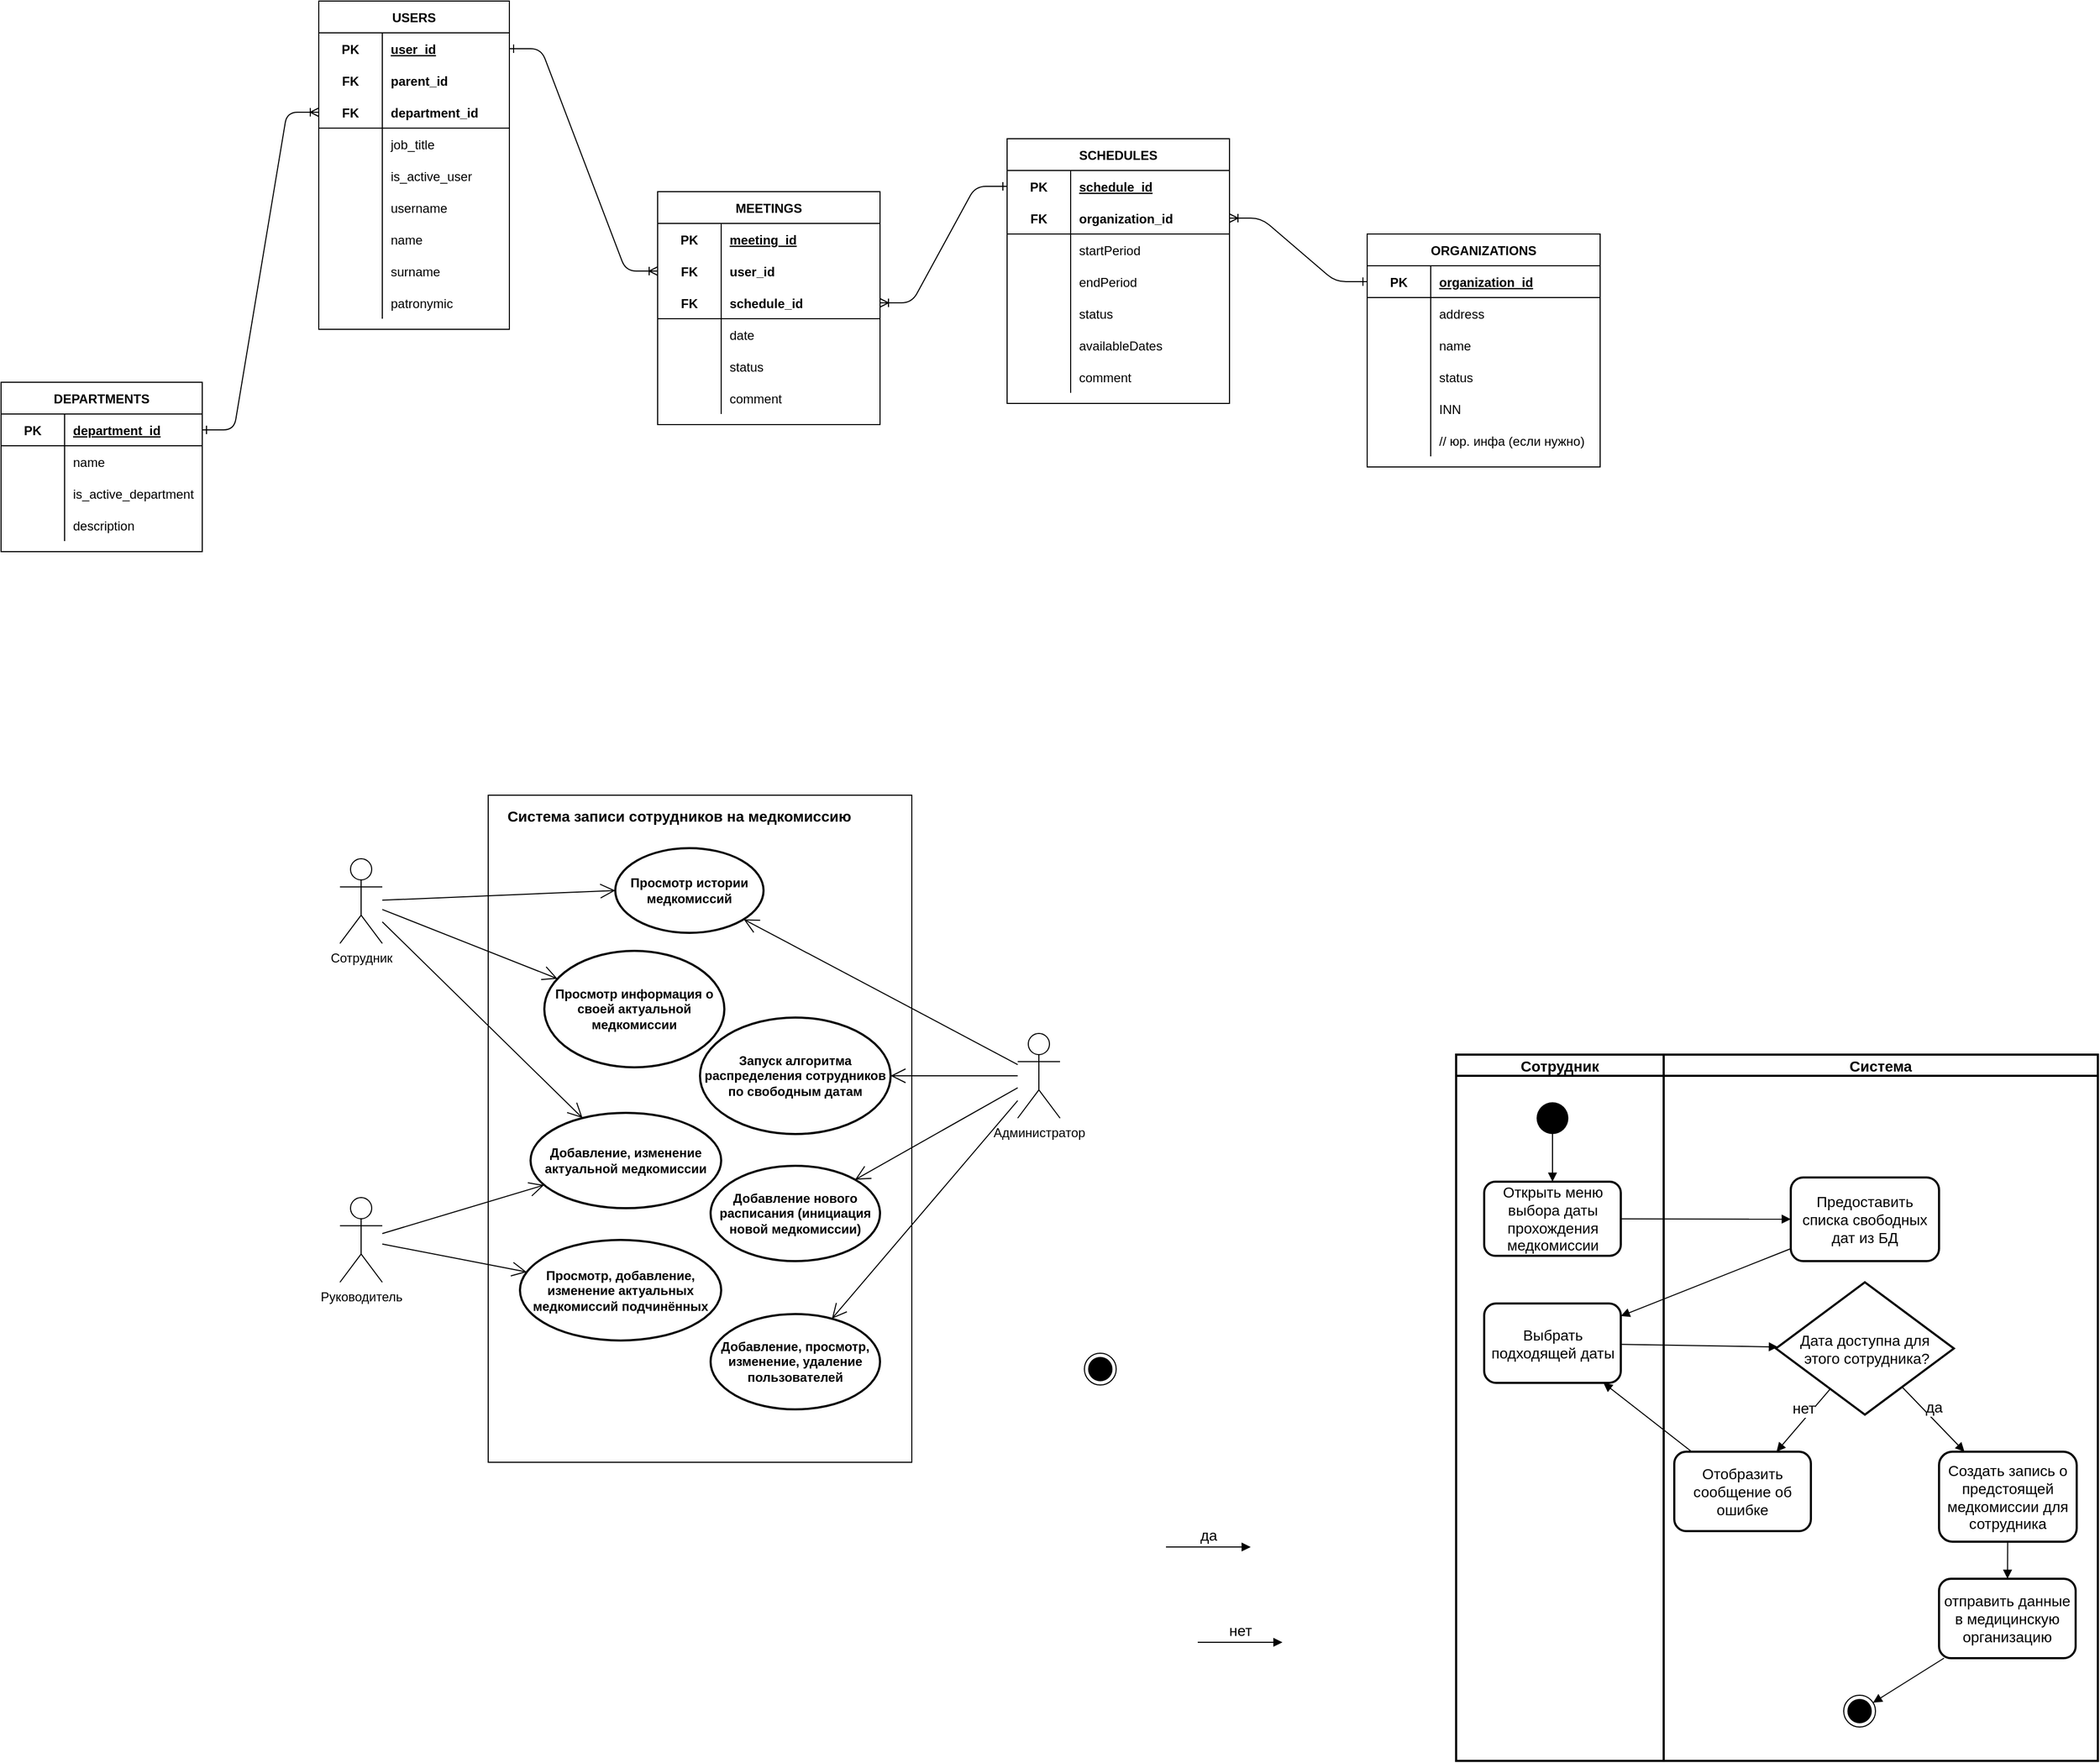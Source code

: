 <mxfile version="13.9.9" type="device"><diagram id="ElhakjllppXlkZCJbJTX" name="database"><mxGraphModel dx="1964" dy="1414" grid="1" gridSize="10" guides="1" tooltips="1" connect="1" arrows="1" fold="1" page="0" pageScale="1" pageWidth="827" pageHeight="1169" math="0" shadow="0"><root><mxCell id="0"/><mxCell id="1" parent="0"/><mxCell id="yCAIWygXf06yg3r5KjNy-1" value="USERS" style="shape=table;startSize=30;container=1;collapsible=1;childLayout=tableLayout;fixedRows=1;rowLines=0;fontStyle=1;align=center;resizeLast=1;perimeterSpacing=0;strokeWidth=1;" parent="1" vertex="1"><mxGeometry x="-40" y="-270" width="180" height="310" as="geometry"/></mxCell><mxCell id="yCAIWygXf06yg3r5KjNy-2" value="" style="shape=partialRectangle;collapsible=0;dropTarget=0;pointerEvents=0;fillColor=none;top=0;left=0;bottom=0;right=0;points=[[0,0.5],[1,0.5]];portConstraint=eastwest;" parent="yCAIWygXf06yg3r5KjNy-1" vertex="1"><mxGeometry y="30" width="180" height="30" as="geometry"/></mxCell><mxCell id="yCAIWygXf06yg3r5KjNy-3" value="PK" style="shape=partialRectangle;connectable=0;fillColor=none;top=0;left=0;bottom=0;right=0;fontStyle=1;overflow=hidden;" parent="yCAIWygXf06yg3r5KjNy-2" vertex="1"><mxGeometry width="60" height="30" as="geometry"/></mxCell><mxCell id="yCAIWygXf06yg3r5KjNy-4" value="user_id" style="shape=partialRectangle;connectable=0;fillColor=none;top=0;left=0;bottom=0;right=0;align=left;spacingLeft=6;fontStyle=5;overflow=hidden;" parent="yCAIWygXf06yg3r5KjNy-2" vertex="1"><mxGeometry x="60" width="120" height="30" as="geometry"/></mxCell><mxCell id="yCAIWygXf06yg3r5KjNy-123" value="" style="shape=partialRectangle;collapsible=0;dropTarget=0;pointerEvents=0;fillColor=none;top=0;left=0;bottom=0;right=0;points=[[0,0.5],[1,0.5]];portConstraint=eastwest;" parent="yCAIWygXf06yg3r5KjNy-1" vertex="1"><mxGeometry y="60" width="180" height="30" as="geometry"/></mxCell><mxCell id="yCAIWygXf06yg3r5KjNy-124" value="FK" style="shape=partialRectangle;connectable=0;fillColor=none;top=0;left=0;bottom=0;right=0;fontStyle=1;overflow=hidden;" parent="yCAIWygXf06yg3r5KjNy-123" vertex="1"><mxGeometry width="60" height="30" as="geometry"/></mxCell><mxCell id="yCAIWygXf06yg3r5KjNy-125" value="parent_id" style="shape=partialRectangle;connectable=0;fillColor=none;top=0;left=0;bottom=0;right=0;align=left;spacingLeft=6;fontStyle=1;overflow=hidden;" parent="yCAIWygXf06yg3r5KjNy-123" vertex="1"><mxGeometry x="60" width="120" height="30" as="geometry"/></mxCell><mxCell id="yCAIWygXf06yg3r5KjNy-135" value="" style="shape=partialRectangle;collapsible=0;dropTarget=0;pointerEvents=0;fillColor=none;top=0;left=0;bottom=0;right=0;points=[[0,0.5],[1,0.5]];portConstraint=eastwest;" parent="yCAIWygXf06yg3r5KjNy-1" vertex="1"><mxGeometry y="90" width="180" height="30" as="geometry"/></mxCell><mxCell id="yCAIWygXf06yg3r5KjNy-136" value="FK" style="shape=partialRectangle;connectable=0;fillColor=none;top=0;left=0;bottom=0;right=0;fontStyle=1;overflow=hidden;" parent="yCAIWygXf06yg3r5KjNy-135" vertex="1"><mxGeometry width="60" height="30" as="geometry"/></mxCell><mxCell id="yCAIWygXf06yg3r5KjNy-137" value="department_id" style="shape=partialRectangle;connectable=0;fillColor=none;top=0;left=0;bottom=0;right=0;align=left;spacingLeft=6;fontStyle=1;overflow=hidden;" parent="yCAIWygXf06yg3r5KjNy-135" vertex="1"><mxGeometry x="60" width="120" height="30" as="geometry"/></mxCell><mxCell id="yCAIWygXf06yg3r5KjNy-8" value="" style="shape=partialRectangle;collapsible=0;dropTarget=0;pointerEvents=0;fillColor=none;top=1;left=0;bottom=0;right=0;points=[[0,0.5],[1,0.5]];portConstraint=eastwest;strokeWidth=1;" parent="yCAIWygXf06yg3r5KjNy-1" vertex="1"><mxGeometry y="120" width="180" height="30" as="geometry"/></mxCell><mxCell id="yCAIWygXf06yg3r5KjNy-9" value="" style="shape=partialRectangle;connectable=0;fillColor=none;top=0;left=0;bottom=0;right=0;editable=1;overflow=hidden;" parent="yCAIWygXf06yg3r5KjNy-8" vertex="1"><mxGeometry width="60" height="30" as="geometry"/></mxCell><mxCell id="yCAIWygXf06yg3r5KjNy-10" value="job_title" style="shape=partialRectangle;connectable=0;fillColor=none;top=0;left=0;bottom=0;right=0;align=left;spacingLeft=6;overflow=hidden;" parent="yCAIWygXf06yg3r5KjNy-8" vertex="1"><mxGeometry x="60" width="120" height="30" as="geometry"/></mxCell><mxCell id="yCAIWygXf06yg3r5KjNy-138" value="" style="shape=partialRectangle;collapsible=0;dropTarget=0;pointerEvents=0;fillColor=none;top=0;left=0;bottom=0;right=0;points=[[0,0.5],[1,0.5]];portConstraint=eastwest;strokeWidth=1;" parent="yCAIWygXf06yg3r5KjNy-1" vertex="1"><mxGeometry y="150" width="180" height="30" as="geometry"/></mxCell><mxCell id="yCAIWygXf06yg3r5KjNy-139" value="" style="shape=partialRectangle;connectable=0;fillColor=none;top=0;left=0;bottom=0;right=0;editable=1;overflow=hidden;" parent="yCAIWygXf06yg3r5KjNy-138" vertex="1"><mxGeometry width="60" height="30" as="geometry"/></mxCell><mxCell id="yCAIWygXf06yg3r5KjNy-140" value="is_active_user" style="shape=partialRectangle;connectable=0;fillColor=none;top=0;left=0;bottom=0;right=0;align=left;spacingLeft=6;overflow=hidden;" parent="yCAIWygXf06yg3r5KjNy-138" vertex="1"><mxGeometry x="60" width="120" height="30" as="geometry"/></mxCell><mxCell id="yCAIWygXf06yg3r5KjNy-132" value="" style="shape=partialRectangle;collapsible=0;dropTarget=0;pointerEvents=0;fillColor=none;top=0;left=0;bottom=0;right=0;points=[[0,0.5],[1,0.5]];portConstraint=eastwest;strokeWidth=1;" parent="yCAIWygXf06yg3r5KjNy-1" vertex="1"><mxGeometry y="180" width="180" height="30" as="geometry"/></mxCell><mxCell id="yCAIWygXf06yg3r5KjNy-133" value="" style="shape=partialRectangle;connectable=0;fillColor=none;top=0;left=0;bottom=0;right=0;editable=1;overflow=hidden;" parent="yCAIWygXf06yg3r5KjNy-132" vertex="1"><mxGeometry width="60" height="30" as="geometry"/></mxCell><mxCell id="yCAIWygXf06yg3r5KjNy-134" value="username" style="shape=partialRectangle;connectable=0;fillColor=none;top=0;left=0;bottom=0;right=0;align=left;spacingLeft=6;overflow=hidden;" parent="yCAIWygXf06yg3r5KjNy-132" vertex="1"><mxGeometry x="60" width="120" height="30" as="geometry"/></mxCell><mxCell id="yCAIWygXf06yg3r5KjNy-11" value="" style="shape=partialRectangle;collapsible=0;dropTarget=0;pointerEvents=0;fillColor=none;top=0;left=0;bottom=0;right=0;points=[[0,0.5],[1,0.5]];portConstraint=eastwest;" parent="yCAIWygXf06yg3r5KjNy-1" vertex="1"><mxGeometry y="210" width="180" height="30" as="geometry"/></mxCell><mxCell id="yCAIWygXf06yg3r5KjNy-12" value="" style="shape=partialRectangle;connectable=0;fillColor=none;top=0;left=0;bottom=0;right=0;editable=1;overflow=hidden;" parent="yCAIWygXf06yg3r5KjNy-11" vertex="1"><mxGeometry width="60" height="30" as="geometry"/></mxCell><mxCell id="yCAIWygXf06yg3r5KjNy-13" value="name" style="shape=partialRectangle;connectable=0;fillColor=none;top=0;left=0;bottom=0;right=0;align=left;spacingLeft=6;overflow=hidden;" parent="yCAIWygXf06yg3r5KjNy-11" vertex="1"><mxGeometry x="60" width="120" height="30" as="geometry"/></mxCell><mxCell id="yCAIWygXf06yg3r5KjNy-14" value="" style="shape=partialRectangle;collapsible=0;dropTarget=0;pointerEvents=0;fillColor=none;top=0;left=0;bottom=0;right=0;points=[[0,0.5],[1,0.5]];portConstraint=eastwest;" parent="yCAIWygXf06yg3r5KjNy-1" vertex="1"><mxGeometry y="240" width="180" height="30" as="geometry"/></mxCell><mxCell id="yCAIWygXf06yg3r5KjNy-15" value="" style="shape=partialRectangle;connectable=0;fillColor=none;top=0;left=0;bottom=0;right=0;editable=1;overflow=hidden;" parent="yCAIWygXf06yg3r5KjNy-14" vertex="1"><mxGeometry width="60" height="30" as="geometry"/></mxCell><mxCell id="yCAIWygXf06yg3r5KjNy-16" value="surname" style="shape=partialRectangle;connectable=0;fillColor=none;top=0;left=0;bottom=0;right=0;align=left;spacingLeft=6;overflow=hidden;" parent="yCAIWygXf06yg3r5KjNy-14" vertex="1"><mxGeometry x="60" width="120" height="30" as="geometry"/></mxCell><mxCell id="yCAIWygXf06yg3r5KjNy-17" value="" style="shape=partialRectangle;collapsible=0;dropTarget=0;pointerEvents=0;fillColor=none;top=0;left=0;bottom=0;right=0;points=[[0,0.5],[1,0.5]];portConstraint=eastwest;" parent="yCAIWygXf06yg3r5KjNy-1" vertex="1"><mxGeometry y="270" width="180" height="30" as="geometry"/></mxCell><mxCell id="yCAIWygXf06yg3r5KjNy-18" value="" style="shape=partialRectangle;connectable=0;fillColor=none;top=0;left=0;bottom=0;right=0;editable=1;overflow=hidden;" parent="yCAIWygXf06yg3r5KjNy-17" vertex="1"><mxGeometry width="60" height="30" as="geometry"/></mxCell><mxCell id="yCAIWygXf06yg3r5KjNy-19" value="patronymic" style="shape=partialRectangle;connectable=0;fillColor=none;top=0;left=0;bottom=0;right=0;align=left;spacingLeft=6;overflow=hidden;" parent="yCAIWygXf06yg3r5KjNy-17" vertex="1"><mxGeometry x="60" width="120" height="30" as="geometry"/></mxCell><mxCell id="yCAIWygXf06yg3r5KjNy-20" value="MEETINGS" style="shape=table;startSize=30;container=1;collapsible=1;childLayout=tableLayout;fixedRows=1;rowLines=0;fontStyle=1;align=center;resizeLast=1;" parent="1" vertex="1"><mxGeometry x="280" y="-90" width="210" height="220" as="geometry"/></mxCell><mxCell id="yCAIWygXf06yg3r5KjNy-21" value="" style="shape=partialRectangle;collapsible=0;dropTarget=0;pointerEvents=0;fillColor=none;top=0;left=0;bottom=0;right=0;points=[[0,0.5],[1,0.5]];portConstraint=eastwest;" parent="yCAIWygXf06yg3r5KjNy-20" vertex="1"><mxGeometry y="30" width="210" height="30" as="geometry"/></mxCell><mxCell id="yCAIWygXf06yg3r5KjNy-22" value="PK" style="shape=partialRectangle;connectable=0;fillColor=none;top=0;left=0;bottom=0;right=0;fontStyle=1;overflow=hidden;" parent="yCAIWygXf06yg3r5KjNy-21" vertex="1"><mxGeometry width="60" height="30" as="geometry"/></mxCell><mxCell id="yCAIWygXf06yg3r5KjNy-23" value="meeting_id" style="shape=partialRectangle;connectable=0;fillColor=none;top=0;left=0;bottom=0;right=0;align=left;spacingLeft=6;fontStyle=5;overflow=hidden;" parent="yCAIWygXf06yg3r5KjNy-21" vertex="1"><mxGeometry x="60" width="150" height="30" as="geometry"/></mxCell><mxCell id="yCAIWygXf06yg3r5KjNy-39" value="" style="shape=partialRectangle;collapsible=0;dropTarget=0;pointerEvents=0;fillColor=none;top=0;left=0;bottom=0;right=0;points=[[0,0.5],[1,0.5]];portConstraint=eastwest;" parent="yCAIWygXf06yg3r5KjNy-20" vertex="1"><mxGeometry y="60" width="210" height="30" as="geometry"/></mxCell><mxCell id="yCAIWygXf06yg3r5KjNy-40" value="FK" style="shape=partialRectangle;connectable=0;fillColor=none;top=0;left=0;bottom=0;right=0;fontStyle=1;overflow=hidden;" parent="yCAIWygXf06yg3r5KjNy-39" vertex="1"><mxGeometry width="60" height="30" as="geometry"/></mxCell><mxCell id="yCAIWygXf06yg3r5KjNy-41" value="user_id" style="shape=partialRectangle;connectable=0;fillColor=none;top=0;left=0;bottom=0;right=0;align=left;spacingLeft=6;fontStyle=1;overflow=hidden;" parent="yCAIWygXf06yg3r5KjNy-39" vertex="1"><mxGeometry x="60" width="150" height="30" as="geometry"/></mxCell><mxCell id="yCAIWygXf06yg3r5KjNy-24" value="" style="shape=partialRectangle;collapsible=0;dropTarget=0;pointerEvents=0;fillColor=none;top=0;left=0;bottom=1;right=0;points=[[0,0.5],[1,0.5]];portConstraint=eastwest;" parent="yCAIWygXf06yg3r5KjNy-20" vertex="1"><mxGeometry y="90" width="210" height="30" as="geometry"/></mxCell><mxCell id="yCAIWygXf06yg3r5KjNy-25" value="FK" style="shape=partialRectangle;connectable=0;fillColor=none;top=0;left=0;bottom=0;right=0;fontStyle=1;overflow=hidden;" parent="yCAIWygXf06yg3r5KjNy-24" vertex="1"><mxGeometry width="60" height="30" as="geometry"/></mxCell><mxCell id="yCAIWygXf06yg3r5KjNy-26" value="schedule_id" style="shape=partialRectangle;connectable=0;fillColor=none;top=0;left=0;bottom=0;right=0;align=left;spacingLeft=6;fontStyle=1;overflow=hidden;" parent="yCAIWygXf06yg3r5KjNy-24" vertex="1"><mxGeometry x="60" width="150" height="30" as="geometry"/></mxCell><mxCell id="yCAIWygXf06yg3r5KjNy-27" value="" style="shape=partialRectangle;collapsible=0;dropTarget=0;pointerEvents=0;fillColor=none;top=0;left=0;bottom=0;right=0;points=[[0,0.5],[1,0.5]];portConstraint=eastwest;" parent="yCAIWygXf06yg3r5KjNy-20" vertex="1"><mxGeometry y="120" width="210" height="30" as="geometry"/></mxCell><mxCell id="yCAIWygXf06yg3r5KjNy-28" value="" style="shape=partialRectangle;connectable=0;fillColor=none;top=0;left=0;bottom=0;right=0;editable=1;overflow=hidden;" parent="yCAIWygXf06yg3r5KjNy-27" vertex="1"><mxGeometry width="60" height="30" as="geometry"/></mxCell><mxCell id="yCAIWygXf06yg3r5KjNy-29" value="date" style="shape=partialRectangle;connectable=0;fillColor=none;top=0;left=0;bottom=0;right=0;align=left;spacingLeft=6;overflow=hidden;" parent="yCAIWygXf06yg3r5KjNy-27" vertex="1"><mxGeometry x="60" width="150" height="30" as="geometry"/></mxCell><mxCell id="P8f1HOPza4gedOwbfqDF-29" value="" style="shape=partialRectangle;collapsible=0;dropTarget=0;pointerEvents=0;fillColor=none;top=0;left=0;bottom=0;right=0;points=[[0,0.5],[1,0.5]];portConstraint=eastwest;" parent="yCAIWygXf06yg3r5KjNy-20" vertex="1"><mxGeometry y="150" width="210" height="30" as="geometry"/></mxCell><mxCell id="P8f1HOPza4gedOwbfqDF-30" value="" style="shape=partialRectangle;connectable=0;fillColor=none;top=0;left=0;bottom=0;right=0;editable=1;overflow=hidden;" parent="P8f1HOPza4gedOwbfqDF-29" vertex="1"><mxGeometry width="60" height="30" as="geometry"/></mxCell><mxCell id="P8f1HOPza4gedOwbfqDF-31" value="status" style="shape=partialRectangle;connectable=0;fillColor=none;top=0;left=0;bottom=0;right=0;align=left;spacingLeft=6;overflow=hidden;" parent="P8f1HOPza4gedOwbfqDF-29" vertex="1"><mxGeometry x="60" width="150" height="30" as="geometry"/></mxCell><mxCell id="yCAIWygXf06yg3r5KjNy-33" value="" style="shape=partialRectangle;collapsible=0;dropTarget=0;pointerEvents=0;fillColor=none;top=0;left=0;bottom=0;right=0;points=[[0,0.5],[1,0.5]];portConstraint=eastwest;" parent="yCAIWygXf06yg3r5KjNy-20" vertex="1"><mxGeometry y="180" width="210" height="30" as="geometry"/></mxCell><mxCell id="yCAIWygXf06yg3r5KjNy-34" value="" style="shape=partialRectangle;connectable=0;fillColor=none;top=0;left=0;bottom=0;right=0;editable=1;overflow=hidden;" parent="yCAIWygXf06yg3r5KjNy-33" vertex="1"><mxGeometry width="60" height="30" as="geometry"/></mxCell><mxCell id="yCAIWygXf06yg3r5KjNy-35" value="comment" style="shape=partialRectangle;connectable=0;fillColor=none;top=0;left=0;bottom=0;right=0;align=left;spacingLeft=6;overflow=hidden;" parent="yCAIWygXf06yg3r5KjNy-33" vertex="1"><mxGeometry x="60" width="150" height="30" as="geometry"/></mxCell><mxCell id="yCAIWygXf06yg3r5KjNy-51" value="ORGANIZATIONS" style="shape=table;startSize=30;container=1;collapsible=1;childLayout=tableLayout;fixedRows=1;rowLines=0;fontStyle=1;align=center;resizeLast=1;" parent="1" vertex="1"><mxGeometry x="950" y="-50" width="220" height="220" as="geometry"/></mxCell><mxCell id="yCAIWygXf06yg3r5KjNy-55" value="" style="shape=partialRectangle;collapsible=0;dropTarget=0;pointerEvents=0;fillColor=none;top=0;left=0;bottom=1;right=0;points=[[0,0.5],[1,0.5]];portConstraint=eastwest;" parent="yCAIWygXf06yg3r5KjNy-51" vertex="1"><mxGeometry y="30" width="220" height="30" as="geometry"/></mxCell><mxCell id="yCAIWygXf06yg3r5KjNy-56" value="PK" style="shape=partialRectangle;connectable=0;fillColor=none;top=0;left=0;bottom=0;right=0;fontStyle=1;overflow=hidden;" parent="yCAIWygXf06yg3r5KjNy-55" vertex="1"><mxGeometry width="60" height="30" as="geometry"/></mxCell><mxCell id="yCAIWygXf06yg3r5KjNy-57" value="organization_id" style="shape=partialRectangle;connectable=0;fillColor=none;top=0;left=0;bottom=0;right=0;align=left;spacingLeft=6;fontStyle=5;overflow=hidden;" parent="yCAIWygXf06yg3r5KjNy-55" vertex="1"><mxGeometry x="60" width="160" height="30" as="geometry"/></mxCell><mxCell id="yCAIWygXf06yg3r5KjNy-58" value="" style="shape=partialRectangle;collapsible=0;dropTarget=0;pointerEvents=0;fillColor=none;top=0;left=0;bottom=0;right=0;points=[[0,0.5],[1,0.5]];portConstraint=eastwest;" parent="yCAIWygXf06yg3r5KjNy-51" vertex="1"><mxGeometry y="60" width="220" height="30" as="geometry"/></mxCell><mxCell id="yCAIWygXf06yg3r5KjNy-59" value="" style="shape=partialRectangle;connectable=0;fillColor=none;top=0;left=0;bottom=0;right=0;editable=1;overflow=hidden;" parent="yCAIWygXf06yg3r5KjNy-58" vertex="1"><mxGeometry width="60" height="30" as="geometry"/></mxCell><mxCell id="yCAIWygXf06yg3r5KjNy-60" value="address" style="shape=partialRectangle;connectable=0;fillColor=none;top=0;left=0;bottom=0;right=0;align=left;spacingLeft=6;overflow=hidden;" parent="yCAIWygXf06yg3r5KjNy-58" vertex="1"><mxGeometry x="60" width="160" height="30" as="geometry"/></mxCell><mxCell id="yCAIWygXf06yg3r5KjNy-61" value="" style="shape=partialRectangle;collapsible=0;dropTarget=0;pointerEvents=0;fillColor=none;top=0;left=0;bottom=0;right=0;points=[[0,0.5],[1,0.5]];portConstraint=eastwest;" parent="yCAIWygXf06yg3r5KjNy-51" vertex="1"><mxGeometry y="90" width="220" height="30" as="geometry"/></mxCell><mxCell id="yCAIWygXf06yg3r5KjNy-62" value="" style="shape=partialRectangle;connectable=0;fillColor=none;top=0;left=0;bottom=0;right=0;editable=1;overflow=hidden;" parent="yCAIWygXf06yg3r5KjNy-61" vertex="1"><mxGeometry width="60" height="30" as="geometry"/></mxCell><mxCell id="yCAIWygXf06yg3r5KjNy-63" value="name" style="shape=partialRectangle;connectable=0;fillColor=none;top=0;left=0;bottom=0;right=0;align=left;spacingLeft=6;overflow=hidden;" parent="yCAIWygXf06yg3r5KjNy-61" vertex="1"><mxGeometry x="60" width="160" height="30" as="geometry"/></mxCell><mxCell id="yCAIWygXf06yg3r5KjNy-64" value="" style="shape=partialRectangle;collapsible=0;dropTarget=0;pointerEvents=0;fillColor=none;top=0;left=0;bottom=0;right=0;points=[[0,0.5],[1,0.5]];portConstraint=eastwest;" parent="yCAIWygXf06yg3r5KjNy-51" vertex="1"><mxGeometry y="120" width="220" height="30" as="geometry"/></mxCell><mxCell id="yCAIWygXf06yg3r5KjNy-65" value="" style="shape=partialRectangle;connectable=0;fillColor=none;top=0;left=0;bottom=0;right=0;editable=1;overflow=hidden;" parent="yCAIWygXf06yg3r5KjNy-64" vertex="1"><mxGeometry width="60" height="30" as="geometry"/></mxCell><mxCell id="yCAIWygXf06yg3r5KjNy-66" value="status" style="shape=partialRectangle;connectable=0;fillColor=none;top=0;left=0;bottom=0;right=0;align=left;spacingLeft=6;overflow=hidden;" parent="yCAIWygXf06yg3r5KjNy-64" vertex="1"><mxGeometry x="60" width="160" height="30" as="geometry"/></mxCell><mxCell id="yCAIWygXf06yg3r5KjNy-73" value="" style="shape=partialRectangle;collapsible=0;dropTarget=0;pointerEvents=0;fillColor=none;top=0;left=0;bottom=0;right=0;points=[[0,0.5],[1,0.5]];portConstraint=eastwest;" parent="yCAIWygXf06yg3r5KjNy-51" vertex="1"><mxGeometry y="150" width="220" height="30" as="geometry"/></mxCell><mxCell id="yCAIWygXf06yg3r5KjNy-74" value="" style="shape=partialRectangle;connectable=0;fillColor=none;top=0;left=0;bottom=0;right=0;editable=1;overflow=hidden;" parent="yCAIWygXf06yg3r5KjNy-73" vertex="1"><mxGeometry width="60" height="30" as="geometry"/></mxCell><mxCell id="yCAIWygXf06yg3r5KjNy-75" value="INN" style="shape=partialRectangle;connectable=0;fillColor=none;top=0;left=0;bottom=0;right=0;align=left;spacingLeft=6;overflow=hidden;" parent="yCAIWygXf06yg3r5KjNy-73" vertex="1"><mxGeometry x="60" width="160" height="30" as="geometry"/></mxCell><mxCell id="yCAIWygXf06yg3r5KjNy-76" value="" style="shape=partialRectangle;collapsible=0;dropTarget=0;pointerEvents=0;fillColor=none;top=0;left=0;bottom=0;right=0;points=[[0,0.5],[1,0.5]];portConstraint=eastwest;" parent="yCAIWygXf06yg3r5KjNy-51" vertex="1"><mxGeometry y="180" width="220" height="30" as="geometry"/></mxCell><mxCell id="yCAIWygXf06yg3r5KjNy-77" value="" style="shape=partialRectangle;connectable=0;fillColor=none;top=0;left=0;bottom=0;right=0;editable=1;overflow=hidden;" parent="yCAIWygXf06yg3r5KjNy-76" vertex="1"><mxGeometry width="60" height="30" as="geometry"/></mxCell><mxCell id="yCAIWygXf06yg3r5KjNy-78" value="// юр. инфа (если нужно)" style="shape=partialRectangle;connectable=0;fillColor=none;top=0;left=0;bottom=0;right=0;align=left;spacingLeft=6;overflow=hidden;" parent="yCAIWygXf06yg3r5KjNy-76" vertex="1"><mxGeometry x="60" width="160" height="30" as="geometry"/></mxCell><mxCell id="yCAIWygXf06yg3r5KjNy-117" value="" style="edgeStyle=entityRelationEdgeStyle;fontSize=12;html=1;endArrow=ERone;startArrow=ERoneToMany;endFill=0;" parent="1" source="P8f1HOPza4gedOwbfqDF-14" target="yCAIWygXf06yg3r5KjNy-55" edge="1"><mxGeometry width="100" height="100" relative="1" as="geometry"><mxPoint x="490.0" y="45.0" as="sourcePoint"/><mxPoint x="630" y="370" as="targetPoint"/></mxGeometry></mxCell><mxCell id="yCAIWygXf06yg3r5KjNy-118" value="" style="edgeStyle=entityRelationEdgeStyle;fontSize=12;html=1;endArrow=ERoneToMany;startArrow=ERone;endFill=0;startFill=0;" parent="1" source="yCAIWygXf06yg3r5KjNy-2" target="yCAIWygXf06yg3r5KjNy-39" edge="1"><mxGeometry width="100" height="100" relative="1" as="geometry"><mxPoint x="310" y="-110" as="sourcePoint"/><mxPoint x="440" y="-300" as="targetPoint"/></mxGeometry></mxCell><mxCell id="P8f1HOPza4gedOwbfqDF-4" value="SCHEDULES" style="shape=table;startSize=30;container=1;collapsible=1;childLayout=tableLayout;fixedRows=1;rowLines=0;fontStyle=1;align=center;resizeLast=1;" parent="1" vertex="1"><mxGeometry x="610" y="-140" width="210" height="250.0" as="geometry"/></mxCell><mxCell id="P8f1HOPza4gedOwbfqDF-5" value="" style="shape=partialRectangle;collapsible=0;dropTarget=0;pointerEvents=0;fillColor=none;top=0;left=0;bottom=0;right=0;points=[[0,0.5],[1,0.5]];portConstraint=eastwest;" parent="P8f1HOPza4gedOwbfqDF-4" vertex="1"><mxGeometry y="30" width="210" height="30" as="geometry"/></mxCell><mxCell id="P8f1HOPza4gedOwbfqDF-6" value="PK" style="shape=partialRectangle;connectable=0;fillColor=none;top=0;left=0;bottom=0;right=0;fontStyle=1;overflow=hidden;" parent="P8f1HOPza4gedOwbfqDF-5" vertex="1"><mxGeometry width="60" height="30" as="geometry"/></mxCell><mxCell id="P8f1HOPza4gedOwbfqDF-7" value="schedule_id" style="shape=partialRectangle;connectable=0;fillColor=none;top=0;left=0;bottom=0;right=0;align=left;spacingLeft=6;fontStyle=5;overflow=hidden;" parent="P8f1HOPza4gedOwbfqDF-5" vertex="1"><mxGeometry x="60" width="150" height="30" as="geometry"/></mxCell><mxCell id="P8f1HOPza4gedOwbfqDF-14" value="" style="shape=partialRectangle;collapsible=0;dropTarget=0;pointerEvents=0;fillColor=none;top=0;left=0;bottom=1;right=0;points=[[0,0.5],[1,0.5]];portConstraint=eastwest;" parent="P8f1HOPza4gedOwbfqDF-4" vertex="1"><mxGeometry y="60" width="210" height="30" as="geometry"/></mxCell><mxCell id="P8f1HOPza4gedOwbfqDF-15" value="FK" style="shape=partialRectangle;connectable=0;fillColor=none;top=0;left=0;bottom=0;right=0;fontStyle=1;overflow=hidden;" parent="P8f1HOPza4gedOwbfqDF-14" vertex="1"><mxGeometry width="60" height="30" as="geometry"/></mxCell><mxCell id="P8f1HOPza4gedOwbfqDF-16" value="organization_id" style="shape=partialRectangle;connectable=0;fillColor=none;top=0;left=0;bottom=0;right=0;align=left;spacingLeft=6;fontStyle=1;overflow=hidden;" parent="P8f1HOPza4gedOwbfqDF-14" vertex="1"><mxGeometry x="60" width="150" height="30" as="geometry"/></mxCell><mxCell id="P8f1HOPza4gedOwbfqDF-17" value="" style="shape=partialRectangle;collapsible=0;dropTarget=0;pointerEvents=0;fillColor=none;top=0;left=0;bottom=0;right=0;points=[[0,0.5],[1,0.5]];portConstraint=eastwest;" parent="P8f1HOPza4gedOwbfqDF-4" vertex="1"><mxGeometry y="90" width="210" height="30" as="geometry"/></mxCell><mxCell id="P8f1HOPza4gedOwbfqDF-18" value="" style="shape=partialRectangle;connectable=0;fillColor=none;top=0;left=0;bottom=0;right=0;editable=1;overflow=hidden;" parent="P8f1HOPza4gedOwbfqDF-17" vertex="1"><mxGeometry width="60" height="30" as="geometry"/></mxCell><mxCell id="P8f1HOPza4gedOwbfqDF-19" value="startPeriod" style="shape=partialRectangle;connectable=0;fillColor=none;top=0;left=0;bottom=0;right=0;align=left;spacingLeft=6;overflow=hidden;" parent="P8f1HOPza4gedOwbfqDF-17" vertex="1"><mxGeometry x="60" width="150" height="30" as="geometry"/></mxCell><mxCell id="P8f1HOPza4gedOwbfqDF-20" value="" style="shape=partialRectangle;collapsible=0;dropTarget=0;pointerEvents=0;fillColor=none;top=0;left=0;bottom=0;right=0;points=[[0,0.5],[1,0.5]];portConstraint=eastwest;" parent="P8f1HOPza4gedOwbfqDF-4" vertex="1"><mxGeometry y="120" width="210" height="30" as="geometry"/></mxCell><mxCell id="P8f1HOPza4gedOwbfqDF-21" value="" style="shape=partialRectangle;connectable=0;fillColor=none;top=0;left=0;bottom=0;right=0;editable=1;overflow=hidden;" parent="P8f1HOPza4gedOwbfqDF-20" vertex="1"><mxGeometry width="60" height="30" as="geometry"/></mxCell><mxCell id="P8f1HOPza4gedOwbfqDF-22" value="endPeriod" style="shape=partialRectangle;connectable=0;fillColor=none;top=0;left=0;bottom=0;right=0;align=left;spacingLeft=6;overflow=hidden;" parent="P8f1HOPza4gedOwbfqDF-20" vertex="1"><mxGeometry x="60" width="150" height="30" as="geometry"/></mxCell><mxCell id="P8f1HOPza4gedOwbfqDF-26" value="" style="shape=partialRectangle;collapsible=0;dropTarget=0;pointerEvents=0;fillColor=none;top=0;left=0;bottom=0;right=0;points=[[0,0.5],[1,0.5]];portConstraint=eastwest;" parent="P8f1HOPza4gedOwbfqDF-4" vertex="1"><mxGeometry y="150" width="210" height="30" as="geometry"/></mxCell><mxCell id="P8f1HOPza4gedOwbfqDF-27" value="" style="shape=partialRectangle;connectable=0;fillColor=none;top=0;left=0;bottom=0;right=0;editable=1;overflow=hidden;" parent="P8f1HOPza4gedOwbfqDF-26" vertex="1"><mxGeometry width="60" height="30" as="geometry"/></mxCell><mxCell id="P8f1HOPza4gedOwbfqDF-28" value="status" style="shape=partialRectangle;connectable=0;fillColor=none;top=0;left=0;bottom=0;right=0;align=left;spacingLeft=6;overflow=hidden;" parent="P8f1HOPza4gedOwbfqDF-26" vertex="1"><mxGeometry x="60" width="150" height="30" as="geometry"/></mxCell><mxCell id="P8f1HOPza4gedOwbfqDF-32" value="" style="shape=partialRectangle;collapsible=0;dropTarget=0;pointerEvents=0;fillColor=none;top=0;left=0;bottom=0;right=0;points=[[0,0.5],[1,0.5]];portConstraint=eastwest;" parent="P8f1HOPza4gedOwbfqDF-4" vertex="1"><mxGeometry y="180" width="210" height="30" as="geometry"/></mxCell><mxCell id="P8f1HOPza4gedOwbfqDF-33" value="" style="shape=partialRectangle;connectable=0;fillColor=none;top=0;left=0;bottom=0;right=0;editable=1;overflow=hidden;" parent="P8f1HOPza4gedOwbfqDF-32" vertex="1"><mxGeometry width="60" height="30" as="geometry"/></mxCell><mxCell id="P8f1HOPza4gedOwbfqDF-34" value="availableDates" style="shape=partialRectangle;connectable=0;fillColor=none;top=0;left=0;bottom=0;right=0;align=left;spacingLeft=6;overflow=hidden;" parent="P8f1HOPza4gedOwbfqDF-32" vertex="1"><mxGeometry x="60" width="150" height="30" as="geometry"/></mxCell><mxCell id="P8f1HOPza4gedOwbfqDF-23" value="" style="shape=partialRectangle;collapsible=0;dropTarget=0;pointerEvents=0;fillColor=none;top=0;left=0;bottom=0;right=0;points=[[0,0.5],[1,0.5]];portConstraint=eastwest;" parent="P8f1HOPza4gedOwbfqDF-4" vertex="1"><mxGeometry y="210" width="210" height="30" as="geometry"/></mxCell><mxCell id="P8f1HOPza4gedOwbfqDF-24" value="" style="shape=partialRectangle;connectable=0;fillColor=none;top=0;left=0;bottom=0;right=0;editable=1;overflow=hidden;" parent="P8f1HOPza4gedOwbfqDF-23" vertex="1"><mxGeometry width="60" height="30" as="geometry"/></mxCell><mxCell id="P8f1HOPza4gedOwbfqDF-25" value="comment" style="shape=partialRectangle;connectable=0;fillColor=none;top=0;left=0;bottom=0;right=0;align=left;spacingLeft=6;overflow=hidden;" parent="P8f1HOPza4gedOwbfqDF-23" vertex="1"><mxGeometry x="60" width="150" height="30" as="geometry"/></mxCell><mxCell id="P8f1HOPza4gedOwbfqDF-38" value="" style="edgeStyle=entityRelationEdgeStyle;fontSize=12;html=1;endArrow=ERone;startArrow=ERoneToMany;startFill=0;endFill=0;" parent="1" target="P8f1HOPza4gedOwbfqDF-5" edge="1"><mxGeometry width="100" height="100" relative="1" as="geometry"><mxPoint x="490" y="15" as="sourcePoint"/><mxPoint x="980" y="-45.0" as="targetPoint"/></mxGeometry></mxCell><mxCell id="hFnJYjbcPWVS40ZLns18-1" value="Сотрудник" style="shape=umlActor;verticalLabelPosition=bottom;verticalAlign=top;html=1;outlineConnect=0;" vertex="1" parent="1"><mxGeometry x="-20" y="540" width="40" height="80" as="geometry"/></mxCell><mxCell id="hFnJYjbcPWVS40ZLns18-2" value="" style="rounded=0;whiteSpace=wrap;html=1;fillColor=none;" vertex="1" parent="1"><mxGeometry x="120" y="480" width="400" height="630" as="geometry"/></mxCell><mxCell id="hFnJYjbcPWVS40ZLns18-3" value="&lt;b&gt;Просмотр истории медкомиссий&lt;/b&gt;" style="ellipse;whiteSpace=wrap;html=1;fillColor=none;strokeWidth=2;" vertex="1" parent="1"><mxGeometry x="240" y="530" width="140" height="80" as="geometry"/></mxCell><mxCell id="hFnJYjbcPWVS40ZLns18-4" value="&lt;b&gt;Просмотр информация о своей актуальной медкомиссии&lt;/b&gt;" style="ellipse;whiteSpace=wrap;html=1;fillColor=none;strokeWidth=2;" vertex="1" parent="1"><mxGeometry x="173" y="627" width="170" height="110" as="geometry"/></mxCell><mxCell id="hFnJYjbcPWVS40ZLns18-5" value="&lt;b&gt;Добавление, изменение актуальной медкомиссии&lt;/b&gt;" style="ellipse;whiteSpace=wrap;html=1;fillColor=none;strokeWidth=2;" vertex="1" parent="1"><mxGeometry x="160" y="780" width="180" height="90" as="geometry"/></mxCell><mxCell id="hFnJYjbcPWVS40ZLns18-6" value="Руководитель" style="shape=umlActor;verticalLabelPosition=bottom;verticalAlign=top;html=1;outlineConnect=0;" vertex="1" parent="1"><mxGeometry x="-20" y="860" width="40" height="80" as="geometry"/></mxCell><mxCell id="hFnJYjbcPWVS40ZLns18-7" value="&lt;b&gt;Просмотр, добавление, изменение актуальных медкомиссий подчинённых&lt;/b&gt;" style="ellipse;whiteSpace=wrap;html=1;fillColor=none;strokeWidth=2;" vertex="1" parent="1"><mxGeometry x="150" y="900" width="190" height="95" as="geometry"/></mxCell><mxCell id="hFnJYjbcPWVS40ZLns18-9" value="&lt;font style=&quot;font-size: 14px&quot;&gt;&lt;b&gt;Система записи сотрудников на медкомиссию&lt;/b&gt;&lt;/font&gt;" style="text;html=1;align=center;verticalAlign=middle;resizable=0;points=[];autosize=1;" vertex="1" parent="1"><mxGeometry x="130" y="490" width="340" height="20" as="geometry"/></mxCell><mxCell id="hFnJYjbcPWVS40ZLns18-10" value="&lt;b&gt;Добавление, просмотр, изменение, удаление пользователей&lt;/b&gt;" style="ellipse;whiteSpace=wrap;html=1;fillColor=none;strokeWidth=2;" vertex="1" parent="1"><mxGeometry x="330" y="970" width="160" height="90" as="geometry"/></mxCell><mxCell id="hFnJYjbcPWVS40ZLns18-11" value="&lt;b&gt;Добавление нового расписания (инициация новой медкомиссии)&lt;/b&gt;" style="ellipse;whiteSpace=wrap;html=1;fillColor=none;strokeWidth=2;" vertex="1" parent="1"><mxGeometry x="330" y="830" width="160" height="90" as="geometry"/></mxCell><mxCell id="hFnJYjbcPWVS40ZLns18-12" value="&lt;b&gt;Запуск алгоритма распределения сотрудников по свободным датам&lt;/b&gt;" style="ellipse;whiteSpace=wrap;html=1;fillColor=none;strokeWidth=2;" vertex="1" parent="1"><mxGeometry x="320" y="690" width="180" height="110" as="geometry"/></mxCell><mxCell id="hFnJYjbcPWVS40ZLns18-13" value="Администратор" style="shape=umlActor;verticalLabelPosition=bottom;verticalAlign=top;html=1;outlineConnect=0;" vertex="1" parent="1"><mxGeometry x="620" y="705" width="40" height="80" as="geometry"/></mxCell><mxCell id="hFnJYjbcPWVS40ZLns18-15" value="" style="endArrow=open;endFill=1;endSize=12;html=1;entryX=0;entryY=0.5;entryDx=0;entryDy=0;" edge="1" parent="1" source="hFnJYjbcPWVS40ZLns18-1" target="hFnJYjbcPWVS40ZLns18-3"><mxGeometry width="160" relative="1" as="geometry"><mxPoint x="-100" y="740" as="sourcePoint"/><mxPoint x="60" y="740" as="targetPoint"/></mxGeometry></mxCell><mxCell id="hFnJYjbcPWVS40ZLns18-16" value="" style="endArrow=open;endFill=1;endSize=12;html=1;" edge="1" parent="1" source="hFnJYjbcPWVS40ZLns18-1" target="hFnJYjbcPWVS40ZLns18-4"><mxGeometry width="160" relative="1" as="geometry"><mxPoint x="30" y="589.167" as="sourcePoint"/><mxPoint x="250" y="580" as="targetPoint"/></mxGeometry></mxCell><mxCell id="hFnJYjbcPWVS40ZLns18-17" value="" style="endArrow=open;endFill=1;endSize=12;html=1;" edge="1" parent="1" source="hFnJYjbcPWVS40ZLns18-1" target="hFnJYjbcPWVS40ZLns18-5"><mxGeometry width="160" relative="1" as="geometry"><mxPoint x="-25.06" y="655.186" as="sourcePoint"/><mxPoint x="119.995" y="719.998" as="targetPoint"/></mxGeometry></mxCell><mxCell id="hFnJYjbcPWVS40ZLns18-18" value="" style="endArrow=open;endFill=1;endSize=12;html=1;" edge="1" parent="1" source="hFnJYjbcPWVS40ZLns18-13" target="hFnJYjbcPWVS40ZLns18-3"><mxGeometry width="160" relative="1" as="geometry"><mxPoint x="30" y="609.6" as="sourcePoint"/><mxPoint x="219.098" y="794.916" as="targetPoint"/></mxGeometry></mxCell><mxCell id="hFnJYjbcPWVS40ZLns18-19" value="" style="endArrow=open;endFill=1;endSize=12;html=1;" edge="1" parent="1" source="hFnJYjbcPWVS40ZLns18-13" target="hFnJYjbcPWVS40ZLns18-12"><mxGeometry width="160" relative="1" as="geometry"><mxPoint x="630" y="758.485" as="sourcePoint"/><mxPoint x="369.31" y="608.391" as="targetPoint"/></mxGeometry></mxCell><mxCell id="hFnJYjbcPWVS40ZLns18-20" value="" style="endArrow=open;endFill=1;endSize=12;html=1;" edge="1" parent="1" source="hFnJYjbcPWVS40ZLns18-13" target="hFnJYjbcPWVS40ZLns18-11"><mxGeometry width="160" relative="1" as="geometry"><mxPoint x="630" y="768.696" as="sourcePoint"/><mxPoint x="509.492" y="760.836" as="targetPoint"/></mxGeometry></mxCell><mxCell id="hFnJYjbcPWVS40ZLns18-21" value="" style="endArrow=open;endFill=1;endSize=12;html=1;" edge="1" parent="1" source="hFnJYjbcPWVS40ZLns18-13" target="hFnJYjbcPWVS40ZLns18-10"><mxGeometry width="160" relative="1" as="geometry"><mxPoint x="630" y="780" as="sourcePoint"/><mxPoint x="479.793" y="855.104" as="targetPoint"/></mxGeometry></mxCell><mxCell id="hFnJYjbcPWVS40ZLns18-22" value="" style="endArrow=open;endFill=1;endSize=12;html=1;" edge="1" parent="1" source="hFnJYjbcPWVS40ZLns18-6" target="hFnJYjbcPWVS40ZLns18-7"><mxGeometry width="160" relative="1" as="geometry"><mxPoint x="630" y="778.478" as="sourcePoint"/><mxPoint x="454.57" y="984.418" as="targetPoint"/></mxGeometry></mxCell><mxCell id="hFnJYjbcPWVS40ZLns18-23" value="" style="endArrow=open;endFill=1;endSize=12;html=1;" edge="1" parent="1" source="hFnJYjbcPWVS40ZLns18-6" target="hFnJYjbcPWVS40ZLns18-5"><mxGeometry width="160" relative="1" as="geometry"><mxPoint x="30" y="913.901" as="sourcePoint"/><mxPoint x="166.304" y="940.485" as="targetPoint"/></mxGeometry></mxCell><mxCell id="hFnJYjbcPWVS40ZLns18-25" value="" style="ellipse;html=1;shape=endState;fillColor=#000000;strokeColor=#000000;" vertex="1" parent="1"><mxGeometry x="683" y="1007" width="30" height="30" as="geometry"/></mxCell><mxCell id="hFnJYjbcPWVS40ZLns18-31" value="Сотрудник" style="swimlane;startSize=20;strokeWidth=2;fillColor=none;fontSize=14;spacing=2;" vertex="1" parent="1"><mxGeometry x="1034" y="725" width="196" height="667" as="geometry"/></mxCell><mxCell id="hFnJYjbcPWVS40ZLns18-32" value="Открыть меню выбора даты прохождения медкомиссии" style="shape=ext;rounded=1;html=1;whiteSpace=wrap;strokeWidth=2;fillColor=none;fontSize=14;" vertex="1" parent="hFnJYjbcPWVS40ZLns18-31"><mxGeometry x="26.5" y="120" width="129" height="70" as="geometry"/></mxCell><mxCell id="hFnJYjbcPWVS40ZLns18-24" value="" style="ellipse;fillColor=#000000;strokeColor=none;" vertex="1" parent="hFnJYjbcPWVS40ZLns18-31"><mxGeometry x="76" y="45" width="30" height="30" as="geometry"/></mxCell><mxCell id="hFnJYjbcPWVS40ZLns18-39" value="" style="endArrow=block;endFill=1;endSize=6;html=1;fontSize=14;exitX=0.5;exitY=1;exitDx=0;exitDy=0;" edge="1" parent="hFnJYjbcPWVS40ZLns18-31" source="hFnJYjbcPWVS40ZLns18-24" target="hFnJYjbcPWVS40ZLns18-32"><mxGeometry width="100" relative="1" as="geometry"><mxPoint x="-274" y="415" as="sourcePoint"/><mxPoint x="-174" y="415" as="targetPoint"/></mxGeometry></mxCell><mxCell id="hFnJYjbcPWVS40ZLns18-41" value="Выбрать подходящей даты" style="shape=ext;rounded=1;html=1;whiteSpace=wrap;strokeWidth=2;fillColor=none;fontSize=14;" vertex="1" parent="hFnJYjbcPWVS40ZLns18-31"><mxGeometry x="26.5" y="235" width="129" height="75" as="geometry"/></mxCell><mxCell id="hFnJYjbcPWVS40ZLns18-34" value="Система" style="swimlane;startSize=20;strokeWidth=2;fillColor=none;fontSize=14;spacing=2;" vertex="1" parent="1"><mxGeometry x="1230" y="725" width="410" height="667" as="geometry"/></mxCell><mxCell id="hFnJYjbcPWVS40ZLns18-33" value="Предоставить списка свободных дат из БД" style="shape=ext;rounded=1;html=1;whiteSpace=wrap;strokeWidth=2;fillColor=none;fontSize=14;" vertex="1" parent="hFnJYjbcPWVS40ZLns18-34"><mxGeometry x="120" y="116" width="140" height="79" as="geometry"/></mxCell><mxCell id="hFnJYjbcPWVS40ZLns18-44" value="Дата доступна для&#10; этого сотрудника?" style="rhombus;strokeWidth=2;fillColor=none;fontSize=14;" vertex="1" parent="hFnJYjbcPWVS40ZLns18-34"><mxGeometry x="106" y="215" width="168" height="125" as="geometry"/></mxCell><mxCell id="hFnJYjbcPWVS40ZLns18-49" value="да" style="html=1;verticalAlign=bottom;endArrow=block;fontSize=14;" edge="1" parent="hFnJYjbcPWVS40ZLns18-34" source="hFnJYjbcPWVS40ZLns18-44" target="hFnJYjbcPWVS40ZLns18-52"><mxGeometry width="80" relative="1" as="geometry"><mxPoint x="230" y="525" as="sourcePoint"/><mxPoint x="300" y="405" as="targetPoint"/></mxGeometry></mxCell><mxCell id="hFnJYjbcPWVS40ZLns18-50" value="Отобразить сообщение об ошибке" style="shape=ext;rounded=1;html=1;whiteSpace=wrap;strokeWidth=2;fillColor=none;fontSize=14;" vertex="1" parent="hFnJYjbcPWVS40ZLns18-34"><mxGeometry x="10" y="375" width="129" height="75" as="geometry"/></mxCell><mxCell id="hFnJYjbcPWVS40ZLns18-48" value="нет" style="html=1;verticalAlign=bottom;endArrow=block;fontSize=14;" edge="1" parent="hFnJYjbcPWVS40ZLns18-34" source="hFnJYjbcPWVS40ZLns18-44" target="hFnJYjbcPWVS40ZLns18-50"><mxGeometry width="80" relative="1" as="geometry"><mxPoint x="-138" y="545" as="sourcePoint"/><mxPoint x="90" y="395" as="targetPoint"/></mxGeometry></mxCell><mxCell id="hFnJYjbcPWVS40ZLns18-52" value="Создать запись о предстоящей медкомиссии для сотрудника" style="shape=ext;rounded=1;html=1;whiteSpace=wrap;strokeWidth=2;fillColor=none;fontSize=14;" vertex="1" parent="hFnJYjbcPWVS40ZLns18-34"><mxGeometry x="260" y="375" width="130" height="85" as="geometry"/></mxCell><mxCell id="hFnJYjbcPWVS40ZLns18-53" value="отправить данные в медицинскую организацию" style="shape=ext;rounded=1;html=1;whiteSpace=wrap;strokeWidth=2;fillColor=none;fontSize=14;" vertex="1" parent="hFnJYjbcPWVS40ZLns18-34"><mxGeometry x="260" y="495" width="129" height="75" as="geometry"/></mxCell><mxCell id="hFnJYjbcPWVS40ZLns18-54" value="" style="endArrow=block;endFill=1;endSize=6;html=1;fontSize=14;" edge="1" parent="hFnJYjbcPWVS40ZLns18-34" source="hFnJYjbcPWVS40ZLns18-52" target="hFnJYjbcPWVS40ZLns18-53"><mxGeometry width="100" relative="1" as="geometry"><mxPoint x="-30.5" y="285.78" as="sourcePoint"/><mxPoint x="121.373" y="293.502" as="targetPoint"/></mxGeometry></mxCell><mxCell id="hFnJYjbcPWVS40ZLns18-56" value="" style="ellipse;html=1;shape=endState;fillColor=#000000;strokeColor=#000000;" vertex="1" parent="hFnJYjbcPWVS40ZLns18-34"><mxGeometry x="170" y="605" width="30" height="30" as="geometry"/></mxCell><mxCell id="hFnJYjbcPWVS40ZLns18-55" value="" style="endArrow=block;endFill=1;endSize=6;html=1;fontSize=14;" edge="1" parent="hFnJYjbcPWVS40ZLns18-34" source="hFnJYjbcPWVS40ZLns18-53" target="hFnJYjbcPWVS40ZLns18-56"><mxGeometry width="100" relative="1" as="geometry"><mxPoint x="334.5" y="460" as="sourcePoint"/><mxPoint x="170" y="575" as="targetPoint"/></mxGeometry></mxCell><mxCell id="hFnJYjbcPWVS40ZLns18-40" value="" style="endArrow=block;endFill=1;endSize=6;html=1;fontSize=14;" edge="1" parent="1" source="hFnJYjbcPWVS40ZLns18-33" target="hFnJYjbcPWVS40ZLns18-41"><mxGeometry width="100" relative="1" as="geometry"><mxPoint x="1135" y="810" as="sourcePoint"/><mxPoint x="1200" y="1000" as="targetPoint"/></mxGeometry></mxCell><mxCell id="hFnJYjbcPWVS40ZLns18-42" value="" style="endArrow=block;endFill=1;endSize=6;html=1;fontSize=14;" edge="1" parent="1" source="hFnJYjbcPWVS40ZLns18-32" target="hFnJYjbcPWVS40ZLns18-33"><mxGeometry width="100" relative="1" as="geometry"><mxPoint x="1360" y="918.263" as="sourcePoint"/><mxPoint x="1390" y="1090" as="targetPoint"/></mxGeometry></mxCell><mxCell id="hFnJYjbcPWVS40ZLns18-45" value="" style="endArrow=block;endFill=1;endSize=6;html=1;fontSize=14;" edge="1" parent="1" source="hFnJYjbcPWVS40ZLns18-41" target="hFnJYjbcPWVS40ZLns18-44"><mxGeometry width="100" relative="1" as="geometry"><mxPoint x="1360" y="918.263" as="sourcePoint"/><mxPoint x="1199.5" y="981.919" as="targetPoint"/></mxGeometry></mxCell><mxCell id="hFnJYjbcPWVS40ZLns18-46" value="да" style="html=1;verticalAlign=bottom;endArrow=block;fontSize=14;" edge="1" parent="1"><mxGeometry width="80" relative="1" as="geometry"><mxPoint x="760" y="1190" as="sourcePoint"/><mxPoint x="840" y="1190" as="targetPoint"/></mxGeometry></mxCell><mxCell id="hFnJYjbcPWVS40ZLns18-47" value="нет" style="html=1;verticalAlign=bottom;endArrow=block;fontSize=14;" edge="1" parent="1"><mxGeometry width="80" relative="1" as="geometry"><mxPoint x="790" y="1280" as="sourcePoint"/><mxPoint x="870" y="1280" as="targetPoint"/></mxGeometry></mxCell><mxCell id="hFnJYjbcPWVS40ZLns18-51" value="" style="endArrow=block;endFill=1;endSize=6;html=1;fontSize=14;" edge="1" parent="1" source="hFnJYjbcPWVS40ZLns18-50" target="hFnJYjbcPWVS40ZLns18-41"><mxGeometry width="100" relative="1" as="geometry"><mxPoint x="1250.5" y="1080.003" as="sourcePoint"/><mxPoint x="1090" y="1143.659" as="targetPoint"/></mxGeometry></mxCell><mxCell id="hFnJYjbcPWVS40ZLns18-92" value="DEPARTMENTS" style="shape=table;startSize=30;container=1;collapsible=1;childLayout=tableLayout;fixedRows=1;rowLines=0;fontStyle=1;align=center;resizeLast=1;perimeterSpacing=0;strokeWidth=1;" vertex="1" parent="1"><mxGeometry x="-340" y="90" width="190" height="160" as="geometry"/></mxCell><mxCell id="hFnJYjbcPWVS40ZLns18-99" value="" style="shape=partialRectangle;collapsible=0;dropTarget=0;pointerEvents=0;fillColor=none;top=0;left=0;bottom=0;right=0;points=[[0,0.5],[1,0.5]];portConstraint=eastwest;" vertex="1" parent="hFnJYjbcPWVS40ZLns18-92"><mxGeometry y="30" width="190" height="30" as="geometry"/></mxCell><mxCell id="hFnJYjbcPWVS40ZLns18-100" value="PK" style="shape=partialRectangle;connectable=0;fillColor=none;top=0;left=0;bottom=0;right=0;fontStyle=1;overflow=hidden;" vertex="1" parent="hFnJYjbcPWVS40ZLns18-99"><mxGeometry width="60" height="30" as="geometry"/></mxCell><mxCell id="hFnJYjbcPWVS40ZLns18-101" value="department_id" style="shape=partialRectangle;connectable=0;fillColor=none;top=0;left=0;bottom=0;right=0;align=left;spacingLeft=6;fontStyle=5;overflow=hidden;" vertex="1" parent="hFnJYjbcPWVS40ZLns18-99"><mxGeometry x="60" width="130" height="30" as="geometry"/></mxCell><mxCell id="hFnJYjbcPWVS40ZLns18-102" value="" style="shape=partialRectangle;collapsible=0;dropTarget=0;pointerEvents=0;fillColor=none;top=1;left=0;bottom=0;right=0;points=[[0,0.5],[1,0.5]];portConstraint=eastwest;strokeWidth=1;" vertex="1" parent="hFnJYjbcPWVS40ZLns18-92"><mxGeometry y="60" width="190" height="30" as="geometry"/></mxCell><mxCell id="hFnJYjbcPWVS40ZLns18-103" value="" style="shape=partialRectangle;connectable=0;fillColor=none;top=0;left=0;bottom=0;right=0;editable=1;overflow=hidden;" vertex="1" parent="hFnJYjbcPWVS40ZLns18-102"><mxGeometry width="60" height="30" as="geometry"/></mxCell><mxCell id="hFnJYjbcPWVS40ZLns18-104" value="name" style="shape=partialRectangle;connectable=0;fillColor=none;top=0;left=0;bottom=0;right=0;align=left;spacingLeft=6;overflow=hidden;" vertex="1" parent="hFnJYjbcPWVS40ZLns18-102"><mxGeometry x="60" width="130" height="30" as="geometry"/></mxCell><mxCell id="hFnJYjbcPWVS40ZLns18-105" value="" style="shape=partialRectangle;collapsible=0;dropTarget=0;pointerEvents=0;fillColor=none;top=0;left=0;bottom=0;right=0;points=[[0,0.5],[1,0.5]];portConstraint=eastwest;strokeWidth=1;" vertex="1" parent="hFnJYjbcPWVS40ZLns18-92"><mxGeometry y="90" width="190" height="30" as="geometry"/></mxCell><mxCell id="hFnJYjbcPWVS40ZLns18-106" value="" style="shape=partialRectangle;connectable=0;fillColor=none;top=0;left=0;bottom=0;right=0;editable=1;overflow=hidden;" vertex="1" parent="hFnJYjbcPWVS40ZLns18-105"><mxGeometry width="60" height="30" as="geometry"/></mxCell><mxCell id="hFnJYjbcPWVS40ZLns18-107" value="is_active_department" style="shape=partialRectangle;connectable=0;fillColor=none;top=0;left=0;bottom=0;right=0;align=left;spacingLeft=6;overflow=hidden;" vertex="1" parent="hFnJYjbcPWVS40ZLns18-105"><mxGeometry x="60" width="130" height="30" as="geometry"/></mxCell><mxCell id="hFnJYjbcPWVS40ZLns18-108" value="" style="shape=partialRectangle;collapsible=0;dropTarget=0;pointerEvents=0;fillColor=none;top=0;left=0;bottom=0;right=0;points=[[0,0.5],[1,0.5]];portConstraint=eastwest;strokeWidth=1;" vertex="1" parent="hFnJYjbcPWVS40ZLns18-92"><mxGeometry y="120" width="190" height="30" as="geometry"/></mxCell><mxCell id="hFnJYjbcPWVS40ZLns18-109" value="" style="shape=partialRectangle;connectable=0;fillColor=none;top=0;left=0;bottom=0;right=0;editable=1;overflow=hidden;" vertex="1" parent="hFnJYjbcPWVS40ZLns18-108"><mxGeometry width="60" height="30" as="geometry"/></mxCell><mxCell id="hFnJYjbcPWVS40ZLns18-110" value="description" style="shape=partialRectangle;connectable=0;fillColor=none;top=0;left=0;bottom=0;right=0;align=left;spacingLeft=6;overflow=hidden;" vertex="1" parent="hFnJYjbcPWVS40ZLns18-108"><mxGeometry x="60" width="130" height="30" as="geometry"/></mxCell><mxCell id="hFnJYjbcPWVS40ZLns18-120" value="" style="edgeStyle=entityRelationEdgeStyle;fontSize=12;html=1;endArrow=ERoneToMany;startArrow=ERone;endFill=0;startFill=0;" edge="1" parent="1" source="hFnJYjbcPWVS40ZLns18-99" target="yCAIWygXf06yg3r5KjNy-135"><mxGeometry width="100" height="100" relative="1" as="geometry"><mxPoint x="150" y="-215" as="sourcePoint"/><mxPoint x="210" y="110" as="targetPoint"/></mxGeometry></mxCell></root></mxGraphModel></diagram></mxfile>